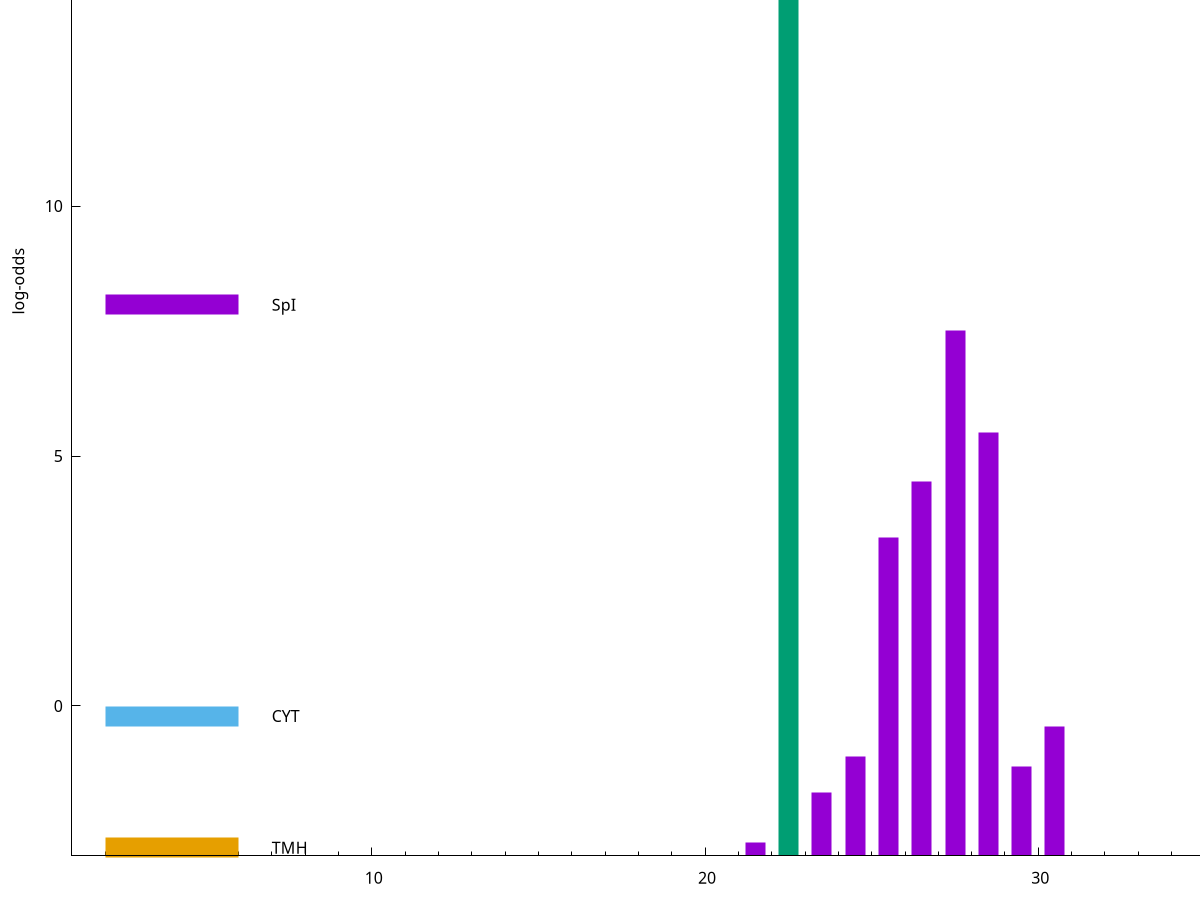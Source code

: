 set title "LipoP predictions for SRR4065640.gff"
set size 2., 1.4
set xrange [1:70] 
set mxtics 10
set yrange [-3:20]
set y2range [0:23]
set ylabel "log-odds"
set term postscript eps color solid "Helvetica" 30
set output "SRR4065640.gff3.eps"
set arrow from 2,18.0462 to 6,18.0462 nohead lt 2 lw 20
set label "SpII" at 7,18.0462
set arrow from 2,8.02867 to 6,8.02867 nohead lt 1 lw 20
set label "SpI" at 7,8.02867
set arrow from 2,-0.200913 to 6,-0.200913 nohead lt 3 lw 20
set label "CYT" at 7,-0.200913
set arrow from 2,-2.83779 to 6,-2.83779 nohead lt 4 lw 20
set label "TMH" at 7,-2.83779
set arrow from 2,18.0462 to 6,18.0462 nohead lt 2 lw 20
set label "SpII" at 7,18.0462
# NOTE: The scores below are the log-odds scores with the threshold
# NOTE: subtracted (a hack to make gnuplot make the histogram all
# NOTE: look nice).
plot "-" axes x1y2 title "" with impulses lt 2 lw 20, "-" axes x1y2 title "" with impulses lt 1 lw 20
22.500000 21.046200
e
27.500000 10.507620
28.500000 8.462980
26.500000 7.487870
25.500000 6.378080
30.500000 2.581640
24.500000 1.991220
29.500000 1.780830
23.500000 1.276300
21.500000 0.271200
e
exit
